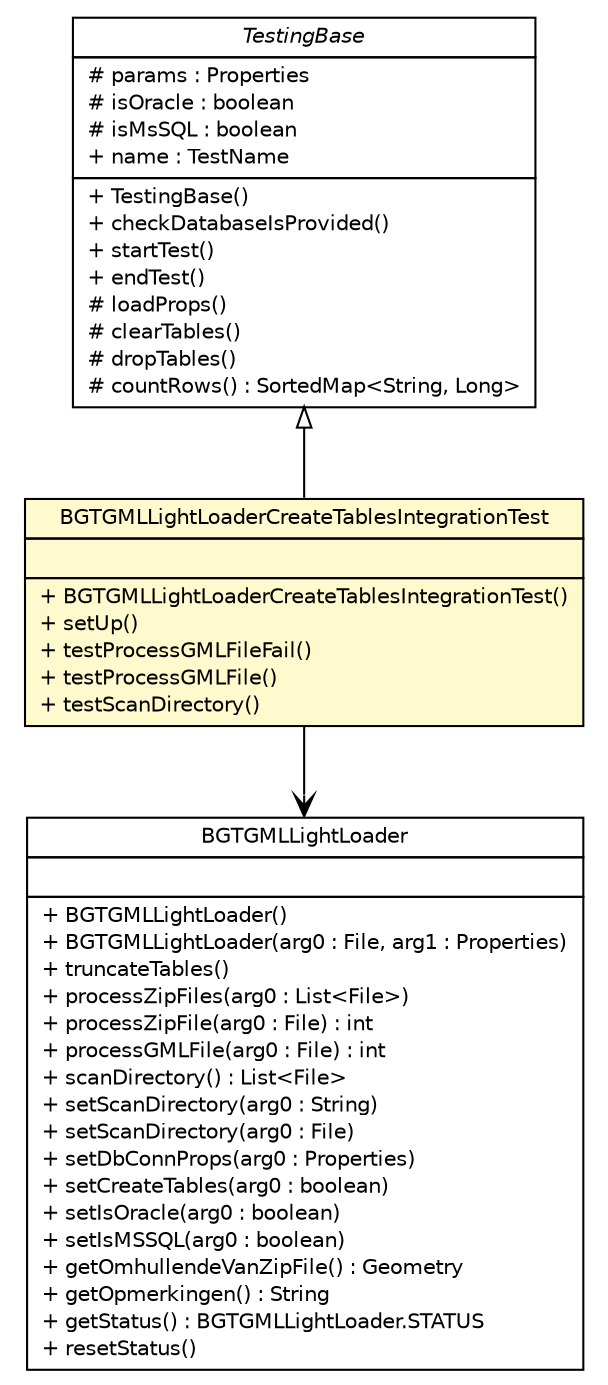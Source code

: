 #!/usr/local/bin/dot
#
# Class diagram 
# Generated by UMLGraph version R5_6-24-gf6e263 (http://www.umlgraph.org/)
#

digraph G {
	edge [fontname="Helvetica",fontsize=10,labelfontname="Helvetica",labelfontsize=10];
	node [fontname="Helvetica",fontsize=10,shape=plaintext];
	nodesep=0.25;
	ranksep=0.5;
	// nl.b3p.brmo.loader.gml.BGTGMLLightLoaderCreateTablesIntegrationTest
	c44 [label=<<table title="nl.b3p.brmo.loader.gml.BGTGMLLightLoaderCreateTablesIntegrationTest" border="0" cellborder="1" cellspacing="0" cellpadding="2" port="p" bgcolor="lemonChiffon" href="./BGTGMLLightLoaderCreateTablesIntegrationTest.html">
		<tr><td><table border="0" cellspacing="0" cellpadding="1">
<tr><td align="center" balign="center"> BGTGMLLightLoaderCreateTablesIntegrationTest </td></tr>
		</table></td></tr>
		<tr><td><table border="0" cellspacing="0" cellpadding="1">
<tr><td align="left" balign="left">  </td></tr>
		</table></td></tr>
		<tr><td><table border="0" cellspacing="0" cellpadding="1">
<tr><td align="left" balign="left"> + BGTGMLLightLoaderCreateTablesIntegrationTest() </td></tr>
<tr><td align="left" balign="left"> + setUp() </td></tr>
<tr><td align="left" balign="left"> + testProcessGMLFileFail() </td></tr>
<tr><td align="left" balign="left"> + testProcessGMLFile() </td></tr>
<tr><td align="left" balign="left"> + testScanDirectory() </td></tr>
		</table></td></tr>
		</table>>, URL="./BGTGMLLightLoaderCreateTablesIntegrationTest.html", fontname="Helvetica", fontcolor="black", fontsize=10.0];
	// nl.b3p.brmo.loader.gml.TestingBase
	c51 [label=<<table title="nl.b3p.brmo.loader.gml.TestingBase" border="0" cellborder="1" cellspacing="0" cellpadding="2" port="p" href="./TestingBase.html">
		<tr><td><table border="0" cellspacing="0" cellpadding="1">
<tr><td align="center" balign="center"><font face="Helvetica-Oblique"> TestingBase </font></td></tr>
		</table></td></tr>
		<tr><td><table border="0" cellspacing="0" cellpadding="1">
<tr><td align="left" balign="left"> # params : Properties </td></tr>
<tr><td align="left" balign="left"> # isOracle : boolean </td></tr>
<tr><td align="left" balign="left"> # isMsSQL : boolean </td></tr>
<tr><td align="left" balign="left"> + name : TestName </td></tr>
		</table></td></tr>
		<tr><td><table border="0" cellspacing="0" cellpadding="1">
<tr><td align="left" balign="left"> + TestingBase() </td></tr>
<tr><td align="left" balign="left"> + checkDatabaseIsProvided() </td></tr>
<tr><td align="left" balign="left"> + startTest() </td></tr>
<tr><td align="left" balign="left"> + endTest() </td></tr>
<tr><td align="left" balign="left"> # loadProps() </td></tr>
<tr><td align="left" balign="left"> # clearTables() </td></tr>
<tr><td align="left" balign="left"> # dropTables() </td></tr>
<tr><td align="left" balign="left"> # countRows() : SortedMap&lt;String, Long&gt; </td></tr>
		</table></td></tr>
		</table>>, URL="./TestingBase.html", fontname="Helvetica", fontcolor="black", fontsize=10.0];
	//nl.b3p.brmo.loader.gml.BGTGMLLightLoaderCreateTablesIntegrationTest extends nl.b3p.brmo.loader.gml.TestingBase
	c51:p -> c44:p [dir=back,arrowtail=empty];
	// nl.b3p.brmo.loader.gml.BGTGMLLightLoaderCreateTablesIntegrationTest NAVASSOC nl.b3p.brmo.loader.gml.BGTGMLLightLoader
	c44:p -> c61:p [taillabel="", label="", headlabel="", fontname="Helvetica", fontcolor="black", fontsize=10.0, color="black", arrowhead=open];
	// nl.b3p.brmo.loader.gml.BGTGMLLightLoader
	c61 [label=<<table title="nl.b3p.brmo.loader.gml.BGTGMLLightLoader" border="0" cellborder="1" cellspacing="0" cellpadding="2" port="p">
		<tr><td><table border="0" cellspacing="0" cellpadding="1">
<tr><td align="center" balign="center"> BGTGMLLightLoader </td></tr>
		</table></td></tr>
		<tr><td><table border="0" cellspacing="0" cellpadding="1">
<tr><td align="left" balign="left">  </td></tr>
		</table></td></tr>
		<tr><td><table border="0" cellspacing="0" cellpadding="1">
<tr><td align="left" balign="left"> + BGTGMLLightLoader() </td></tr>
<tr><td align="left" balign="left"> + BGTGMLLightLoader(arg0 : File, arg1 : Properties) </td></tr>
<tr><td align="left" balign="left"> + truncateTables() </td></tr>
<tr><td align="left" balign="left"> + processZipFiles(arg0 : List&lt;File&gt;) </td></tr>
<tr><td align="left" balign="left"> + processZipFile(arg0 : File) : int </td></tr>
<tr><td align="left" balign="left"> + processGMLFile(arg0 : File) : int </td></tr>
<tr><td align="left" balign="left"> + scanDirectory() : List&lt;File&gt; </td></tr>
<tr><td align="left" balign="left"> + setScanDirectory(arg0 : String) </td></tr>
<tr><td align="left" balign="left"> + setScanDirectory(arg0 : File) </td></tr>
<tr><td align="left" balign="left"> + setDbConnProps(arg0 : Properties) </td></tr>
<tr><td align="left" balign="left"> + setCreateTables(arg0 : boolean) </td></tr>
<tr><td align="left" balign="left"> + setIsOracle(arg0 : boolean) </td></tr>
<tr><td align="left" balign="left"> + setIsMSSQL(arg0 : boolean) </td></tr>
<tr><td align="left" balign="left"> + getOmhullendeVanZipFile() : Geometry </td></tr>
<tr><td align="left" balign="left"> + getOpmerkingen() : String </td></tr>
<tr><td align="left" balign="left"> + getStatus() : BGTGMLLightLoader.STATUS </td></tr>
<tr><td align="left" balign="left"> + resetStatus() </td></tr>
		</table></td></tr>
		</table>>, URL="null", fontname="Helvetica", fontcolor="black", fontsize=10.0];
}

